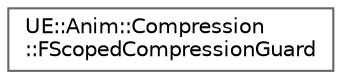 digraph "Graphical Class Hierarchy"
{
 // INTERACTIVE_SVG=YES
 // LATEX_PDF_SIZE
  bgcolor="transparent";
  edge [fontname=Helvetica,fontsize=10,labelfontname=Helvetica,labelfontsize=10];
  node [fontname=Helvetica,fontsize=10,shape=box,height=0.2,width=0.4];
  rankdir="LR";
  Node0 [id="Node000000",label="UE::Anim::Compression\l::FScopedCompressionGuard",height=0.2,width=0.4,color="grey40", fillcolor="white", style="filled",URL="$d3/d46/structUE_1_1Anim_1_1Compression_1_1FScopedCompressionGuard.html",tooltip=" "];
}
